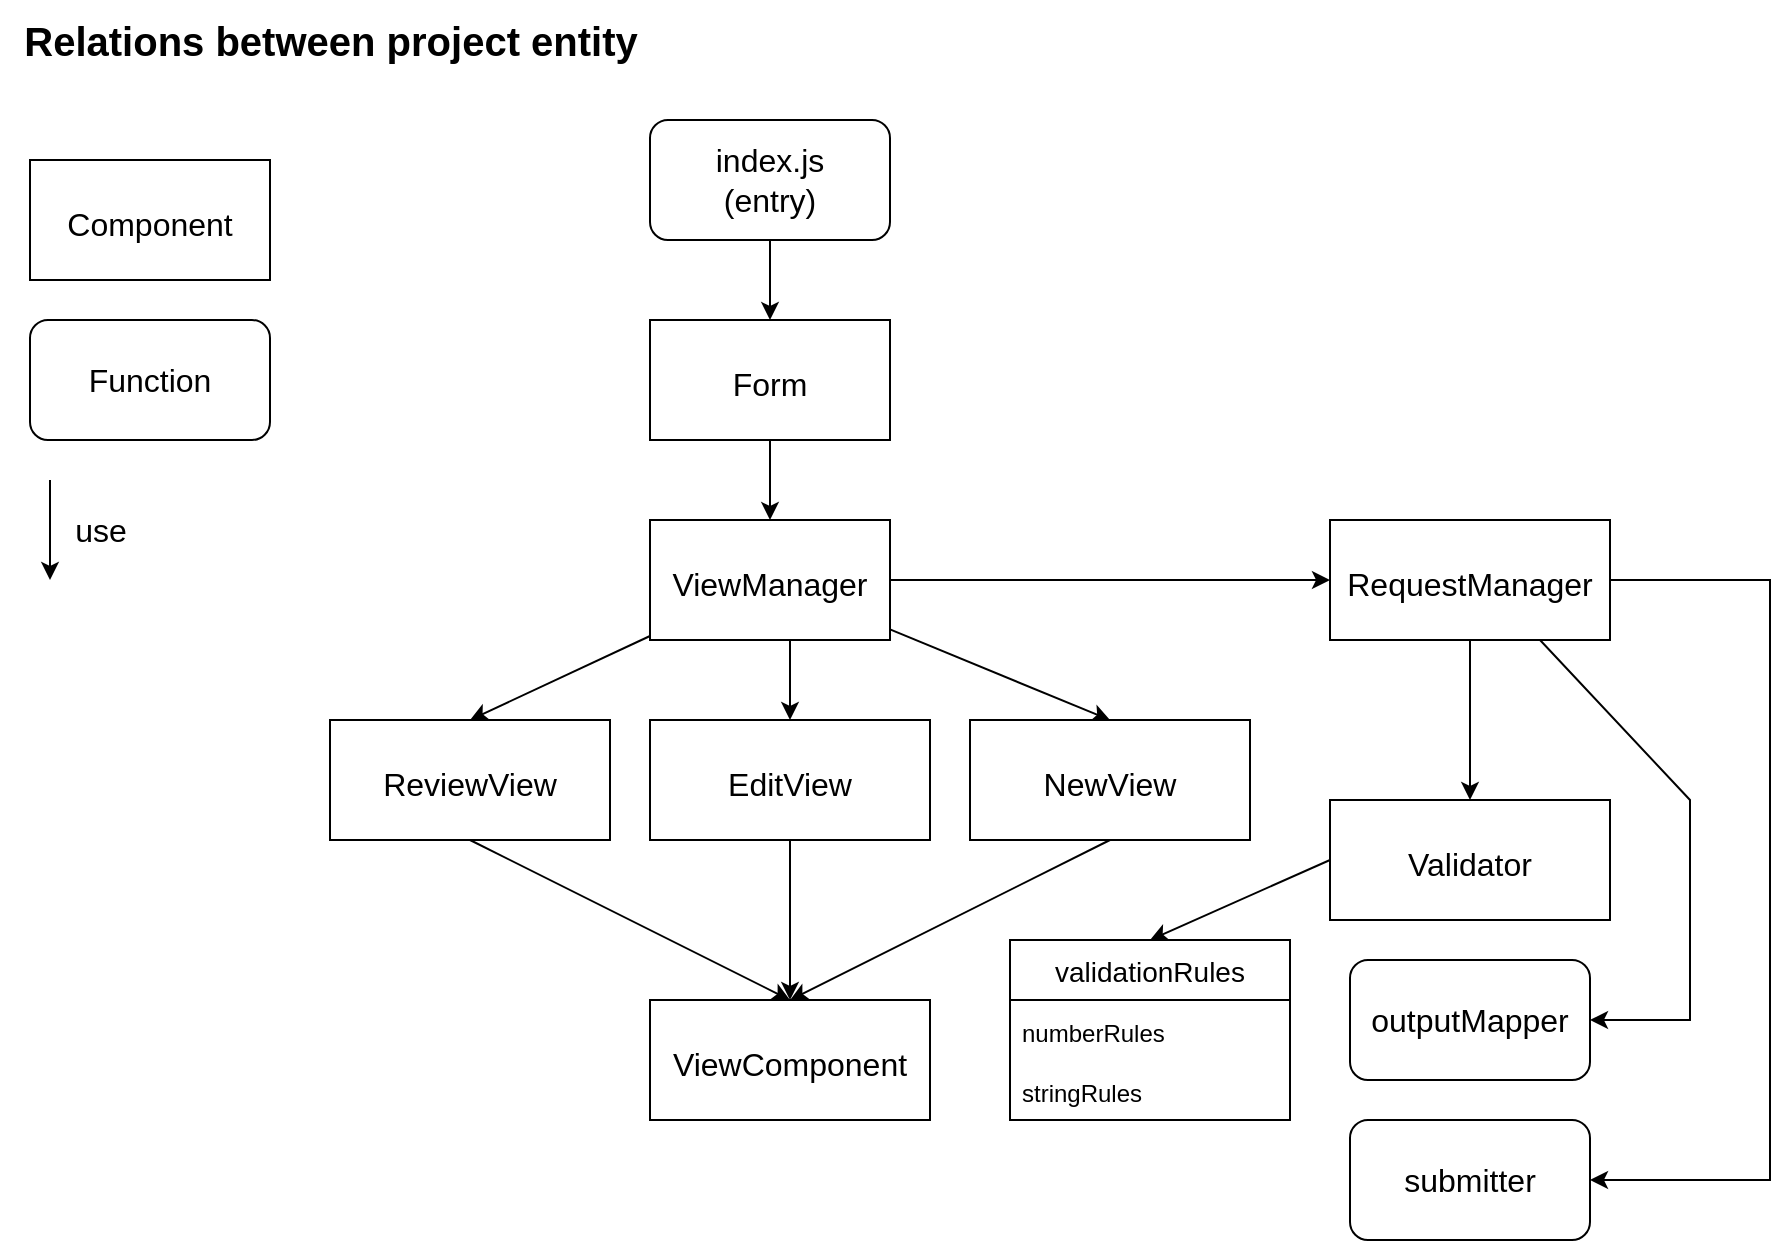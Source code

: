 <mxfile version="20.7.4" type="device"><diagram id="pc5lgwbMlQnbFBB6Zkol" name="Страница 1"><mxGraphModel dx="2166" dy="1273" grid="1" gridSize="10" guides="1" tooltips="1" connect="1" arrows="1" fold="1" page="1" pageScale="1" pageWidth="1200" pageHeight="1600" math="0" shadow="0"><root><mxCell id="0"/><mxCell id="1" parent="0"/><mxCell id="n_56iCqM85oOLNCmP4VD-1" value="&lt;b&gt;&lt;font style=&quot;font-size: 20px;&quot;&gt;Relations between project entity&lt;/font&gt;&lt;/b&gt;" style="text;html=1;align=center;verticalAlign=middle;resizable=0;points=[];autosize=1;strokeColor=none;fillColor=none;" vertex="1" parent="1"><mxGeometry x="-5" width="330" height="40" as="geometry"/></mxCell><mxCell id="n_56iCqM85oOLNCmP4VD-2" value="&lt;font style=&quot;font-size: 16px;&quot;&gt;Component&lt;/font&gt;" style="rounded=0;whiteSpace=wrap;html=1;fontSize=20;" vertex="1" parent="1"><mxGeometry x="10" y="80" width="120" height="60" as="geometry"/></mxCell><mxCell id="n_56iCqM85oOLNCmP4VD-3" value="Function" style="rounded=1;whiteSpace=wrap;html=1;fontSize=16;" vertex="1" parent="1"><mxGeometry x="10" y="160" width="120" height="60" as="geometry"/></mxCell><mxCell id="n_56iCqM85oOLNCmP4VD-10" value="" style="edgeStyle=none;rounded=0;orthogonalLoop=1;jettySize=auto;html=1;fontSize=16;" edge="1" parent="1" source="n_56iCqM85oOLNCmP4VD-4" target="n_56iCqM85oOLNCmP4VD-9"><mxGeometry relative="1" as="geometry"/></mxCell><mxCell id="n_56iCqM85oOLNCmP4VD-4" value="&lt;font style=&quot;font-size: 16px;&quot;&gt;Form&lt;/font&gt;" style="rounded=0;whiteSpace=wrap;html=1;fontSize=20;" vertex="1" parent="1"><mxGeometry x="320" y="160" width="120" height="60" as="geometry"/></mxCell><mxCell id="n_56iCqM85oOLNCmP4VD-6" value="" style="edgeStyle=orthogonalEdgeStyle;rounded=0;orthogonalLoop=1;jettySize=auto;html=1;fontSize=16;" edge="1" parent="1" source="n_56iCqM85oOLNCmP4VD-5" target="n_56iCqM85oOLNCmP4VD-4"><mxGeometry relative="1" as="geometry"/></mxCell><mxCell id="n_56iCqM85oOLNCmP4VD-5" value="index.js&lt;br&gt;(entry)" style="rounded=1;whiteSpace=wrap;html=1;fontSize=16;" vertex="1" parent="1"><mxGeometry x="320" y="60" width="120" height="60" as="geometry"/></mxCell><mxCell id="n_56iCqM85oOLNCmP4VD-7" value="" style="endArrow=classic;html=1;rounded=0;fontSize=16;" edge="1" parent="1"><mxGeometry width="50" height="50" relative="1" as="geometry"><mxPoint x="20" y="240" as="sourcePoint"/><mxPoint x="20" y="290" as="targetPoint"/></mxGeometry></mxCell><mxCell id="n_56iCqM85oOLNCmP4VD-8" value="use" style="text;html=1;align=center;verticalAlign=middle;resizable=0;points=[];autosize=1;strokeColor=none;fillColor=none;fontSize=16;" vertex="1" parent="1"><mxGeometry x="20" y="250" width="50" height="30" as="geometry"/></mxCell><mxCell id="n_56iCqM85oOLNCmP4VD-12" value="" style="edgeStyle=none;rounded=0;orthogonalLoop=1;jettySize=auto;html=1;fontSize=16;" edge="1" parent="1" source="n_56iCqM85oOLNCmP4VD-9" target="n_56iCqM85oOLNCmP4VD-11"><mxGeometry relative="1" as="geometry"/></mxCell><mxCell id="n_56iCqM85oOLNCmP4VD-14" value="" style="edgeStyle=none;rounded=0;orthogonalLoop=1;jettySize=auto;html=1;fontSize=16;entryX=0.5;entryY=0;entryDx=0;entryDy=0;" edge="1" parent="1" source="n_56iCqM85oOLNCmP4VD-9" target="n_56iCqM85oOLNCmP4VD-13"><mxGeometry relative="1" as="geometry"/></mxCell><mxCell id="n_56iCqM85oOLNCmP4VD-16" value="" style="edgeStyle=none;rounded=0;orthogonalLoop=1;jettySize=auto;html=1;fontSize=16;entryX=0.5;entryY=0;entryDx=0;entryDy=0;" edge="1" parent="1" source="n_56iCqM85oOLNCmP4VD-9" target="n_56iCqM85oOLNCmP4VD-17"><mxGeometry relative="1" as="geometry"><mxPoint x="268" y="360" as="targetPoint"/></mxGeometry></mxCell><mxCell id="n_56iCqM85oOLNCmP4VD-19" style="edgeStyle=none;rounded=0;orthogonalLoop=1;jettySize=auto;html=1;entryX=0.5;entryY=0;entryDx=0;entryDy=0;fontSize=16;" edge="1" parent="1" target="n_56iCqM85oOLNCmP4VD-18"><mxGeometry relative="1" as="geometry"><mxPoint x="390" y="320" as="sourcePoint"/></mxGeometry></mxCell><mxCell id="n_56iCqM85oOLNCmP4VD-9" value="&lt;font style=&quot;font-size: 16px;&quot;&gt;ViewManager&lt;/font&gt;" style="rounded=0;whiteSpace=wrap;html=1;fontSize=20;" vertex="1" parent="1"><mxGeometry x="320" y="260" width="120" height="60" as="geometry"/></mxCell><mxCell id="n_56iCqM85oOLNCmP4VD-26" value="" style="edgeStyle=none;rounded=0;orthogonalLoop=1;jettySize=auto;html=1;fontSize=16;" edge="1" parent="1" source="n_56iCqM85oOLNCmP4VD-11"><mxGeometry relative="1" as="geometry"><mxPoint x="730" y="400" as="targetPoint"/></mxGeometry></mxCell><mxCell id="n_56iCqM85oOLNCmP4VD-30" style="edgeStyle=none;rounded=0;orthogonalLoop=1;jettySize=auto;html=1;entryX=1;entryY=0.5;entryDx=0;entryDy=0;fontSize=16;exitX=0.75;exitY=1;exitDx=0;exitDy=0;" edge="1" parent="1" source="n_56iCqM85oOLNCmP4VD-11" target="n_56iCqM85oOLNCmP4VD-27"><mxGeometry relative="1" as="geometry"><mxPoint x="800" y="330" as="sourcePoint"/><Array as="points"><mxPoint x="840" y="400"/><mxPoint x="840" y="510"/></Array></mxGeometry></mxCell><mxCell id="n_56iCqM85oOLNCmP4VD-34" style="edgeStyle=none;rounded=0;orthogonalLoop=1;jettySize=auto;html=1;entryX=1;entryY=0.5;entryDx=0;entryDy=0;fontSize=16;exitX=1;exitY=0.5;exitDx=0;exitDy=0;" edge="1" parent="1" source="n_56iCqM85oOLNCmP4VD-11" target="n_56iCqM85oOLNCmP4VD-33"><mxGeometry relative="1" as="geometry"><mxPoint x="870" y="290" as="sourcePoint"/><Array as="points"><mxPoint x="880" y="290"/><mxPoint x="880" y="590"/></Array></mxGeometry></mxCell><mxCell id="n_56iCqM85oOLNCmP4VD-11" value="&lt;font style=&quot;font-size: 16px;&quot;&gt;RequestManager&lt;/font&gt;" style="rounded=0;whiteSpace=wrap;html=1;fontSize=20;" vertex="1" parent="1"><mxGeometry x="660" y="260" width="140" height="60" as="geometry"/></mxCell><mxCell id="n_56iCqM85oOLNCmP4VD-22" style="edgeStyle=none;rounded=0;orthogonalLoop=1;jettySize=auto;html=1;exitX=0.5;exitY=1;exitDx=0;exitDy=0;entryX=0.5;entryY=0;entryDx=0;entryDy=0;fontSize=16;" edge="1" parent="1" source="n_56iCqM85oOLNCmP4VD-13" target="n_56iCqM85oOLNCmP4VD-20"><mxGeometry relative="1" as="geometry"/></mxCell><mxCell id="n_56iCqM85oOLNCmP4VD-13" value="&lt;font style=&quot;font-size: 16px;&quot;&gt;NewView&lt;/font&gt;" style="rounded=0;whiteSpace=wrap;html=1;fontSize=20;" vertex="1" parent="1"><mxGeometry x="480" y="360" width="140" height="60" as="geometry"/></mxCell><mxCell id="n_56iCqM85oOLNCmP4VD-23" style="edgeStyle=none;rounded=0;orthogonalLoop=1;jettySize=auto;html=1;exitX=0.5;exitY=1;exitDx=0;exitDy=0;entryX=0.5;entryY=0;entryDx=0;entryDy=0;fontSize=16;" edge="1" parent="1" source="n_56iCqM85oOLNCmP4VD-17" target="n_56iCqM85oOLNCmP4VD-20"><mxGeometry relative="1" as="geometry"/></mxCell><mxCell id="n_56iCqM85oOLNCmP4VD-17" value="&lt;span style=&quot;font-size: 16px;&quot;&gt;ReviewView&lt;/span&gt;" style="rounded=0;whiteSpace=wrap;html=1;fontSize=20;" vertex="1" parent="1"><mxGeometry x="160" y="360" width="140" height="60" as="geometry"/></mxCell><mxCell id="n_56iCqM85oOLNCmP4VD-21" value="" style="edgeStyle=none;rounded=0;orthogonalLoop=1;jettySize=auto;html=1;fontSize=16;" edge="1" parent="1" source="n_56iCqM85oOLNCmP4VD-18" target="n_56iCqM85oOLNCmP4VD-20"><mxGeometry x="-0.25" y="-20" relative="1" as="geometry"><Array as="points"><mxPoint x="390" y="460"/></Array><mxPoint as="offset"/></mxGeometry></mxCell><mxCell id="n_56iCqM85oOLNCmP4VD-18" value="&lt;span style=&quot;font-size: 16px;&quot;&gt;EditView&lt;/span&gt;" style="rounded=0;whiteSpace=wrap;html=1;fontSize=20;" vertex="1" parent="1"><mxGeometry x="320" y="360" width="140" height="60" as="geometry"/></mxCell><mxCell id="n_56iCqM85oOLNCmP4VD-20" value="&lt;span style=&quot;font-size: 16px;&quot;&gt;ViewComponent&lt;/span&gt;" style="rounded=0;whiteSpace=wrap;html=1;fontSize=20;" vertex="1" parent="1"><mxGeometry x="320" y="500" width="140" height="60" as="geometry"/></mxCell><mxCell id="n_56iCqM85oOLNCmP4VD-27" value="outputMapper" style="rounded=1;whiteSpace=wrap;html=1;fontSize=16;" vertex="1" parent="1"><mxGeometry x="670" y="480" width="120" height="60" as="geometry"/></mxCell><mxCell id="n_56iCqM85oOLNCmP4VD-35" value="" style="edgeStyle=none;rounded=0;orthogonalLoop=1;jettySize=auto;html=1;fontSize=16;exitX=0;exitY=0.5;exitDx=0;exitDy=0;entryX=0.5;entryY=0;entryDx=0;entryDy=0;" edge="1" parent="1" source="n_56iCqM85oOLNCmP4VD-29" target="n_56iCqM85oOLNCmP4VD-37"><mxGeometry relative="1" as="geometry"><mxPoint x="590" y="480" as="targetPoint"/></mxGeometry></mxCell><mxCell id="n_56iCqM85oOLNCmP4VD-29" value="&lt;span style=&quot;font-size: 16px;&quot;&gt;Validator&lt;/span&gt;" style="rounded=0;whiteSpace=wrap;html=1;fontSize=20;" vertex="1" parent="1"><mxGeometry x="660" y="400" width="140" height="60" as="geometry"/></mxCell><mxCell id="n_56iCqM85oOLNCmP4VD-33" value="submitter" style="rounded=1;whiteSpace=wrap;html=1;fontSize=16;" vertex="1" parent="1"><mxGeometry x="670" y="560" width="120" height="60" as="geometry"/></mxCell><mxCell id="n_56iCqM85oOLNCmP4VD-37" value="&lt;font style=&quot;font-size: 14px;&quot;&gt;validationRules&lt;/font&gt;" style="swimlane;fontStyle=0;childLayout=stackLayout;horizontal=1;startSize=30;horizontalStack=0;resizeParent=1;resizeParentMax=0;resizeLast=0;collapsible=1;marginBottom=0;whiteSpace=wrap;html=1;fontSize=16;" vertex="1" parent="1"><mxGeometry x="500" y="470" width="140" height="90" as="geometry"/></mxCell><mxCell id="n_56iCqM85oOLNCmP4VD-38" value="&lt;font style=&quot;font-size: 12px;&quot;&gt;numberRules&lt;/font&gt;" style="text;strokeColor=none;fillColor=none;align=left;verticalAlign=middle;spacingLeft=4;spacingRight=4;overflow=hidden;points=[[0,0.5],[1,0.5]];portConstraint=eastwest;rotatable=0;whiteSpace=wrap;html=1;fontSize=16;" vertex="1" parent="n_56iCqM85oOLNCmP4VD-37"><mxGeometry y="30" width="140" height="30" as="geometry"/></mxCell><mxCell id="n_56iCqM85oOLNCmP4VD-39" value="&lt;font style=&quot;font-size: 12px;&quot;&gt;stringRules&lt;/font&gt;" style="text;strokeColor=none;fillColor=none;align=left;verticalAlign=middle;spacingLeft=4;spacingRight=4;overflow=hidden;points=[[0,0.5],[1,0.5]];portConstraint=eastwest;rotatable=0;whiteSpace=wrap;html=1;fontSize=16;" vertex="1" parent="n_56iCqM85oOLNCmP4VD-37"><mxGeometry y="60" width="140" height="30" as="geometry"/></mxCell></root></mxGraphModel></diagram></mxfile>